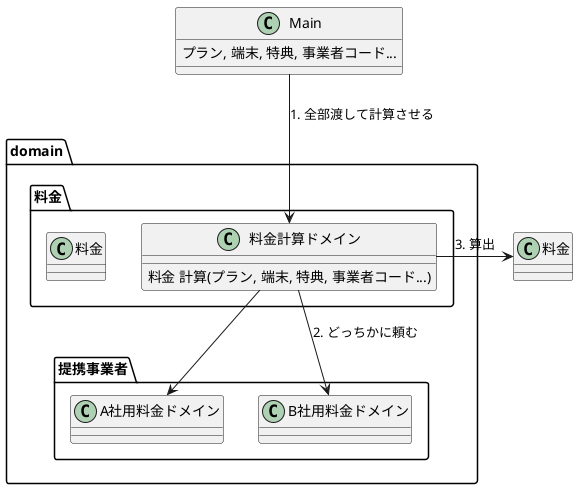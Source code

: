 @startuml

class Main {
    プラン, 端末, 特典, 事業者コード...
}
package domain.提携事業者 {
  class A社用料金ドメイン
  class B社用料金ドメイン
}

package domain.料金 {
  class 料金計算ドメイン {
    料金 計算(プラン, 端末, 特典, 事業者コード...)
  }
  class 料金
}

Main -d-> 料金計算ドメイン : 1. 全部渡して計算させる
料金計算ドメイン -d-> A社用料金ドメイン
料金計算ドメイン -d-> B社用料金ドメイン : 2. どっちかに頼む
料金計算ドメイン -r-> 料金 : 3. 算出

' C社が増えたときに料金側に影響する
' 料金側が全事業者を知らないといけない

@enduml

